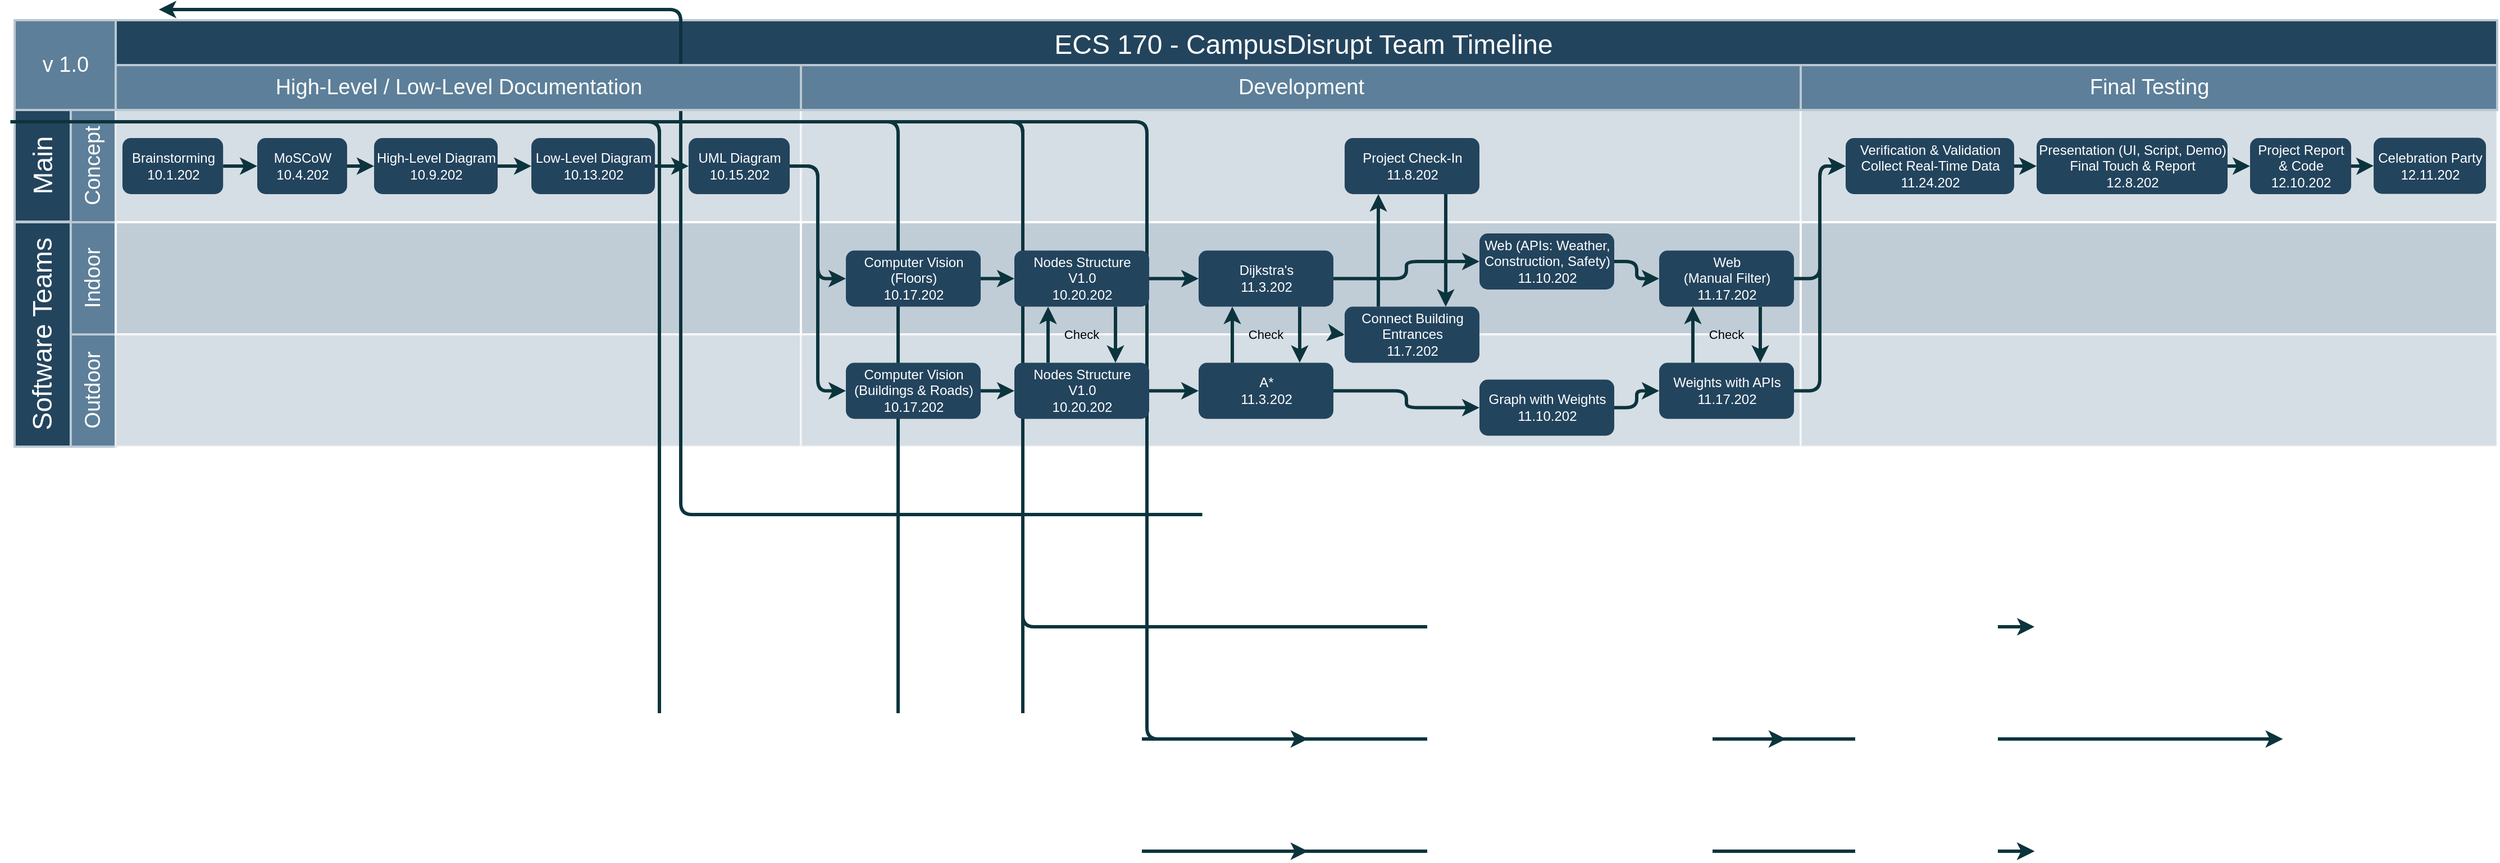 <mxfile version="24.7.17">
  <diagram id="6a731a19-8d31-9384-78a2-239565b7b9f0" name="Page-1">
    <mxGraphModel dx="1250" dy="-156" grid="1" gridSize="10" guides="1" tooltips="1" connect="1" arrows="1" fold="1" page="1" pageScale="1" pageWidth="1169" pageHeight="827" background="none" math="0" shadow="0">
      <root>
        <mxCell id="0" />
        <mxCell id="1" parent="0" />
        <mxCell id="56" value="ECS 170 - CampusDisrupt Team Timeline&lt;br&gt;&lt;div&gt;&lt;br&gt;&lt;/div&gt;" style="strokeColor=#BAC8D3;fillColor=#23445D;fontSize=24;strokeWidth=2;fontFamily=Helvetica;html=1;fontColor=#FFFFFF;fontStyle=0;spacingBottom=8;spacingRight=0;spacingLeft=83;" parent="1" vertex="1">
          <mxGeometry x="10" y="840" width="2210" height="80" as="geometry" />
        </mxCell>
        <mxCell id="57" value="Main" style="strokeColor=#BAC8D3;fillColor=#23445D;fontSize=24;strokeWidth=2;horizontal=0;fontFamily=Helvetica;html=1;fontColor=#FFFFFF;fontStyle=0" parent="1" vertex="1">
          <mxGeometry x="10" y="920" width="50" height="99.5" as="geometry" />
        </mxCell>
        <mxCell id="58" value="Concept" style="strokeColor=#BAC8D3;fillColor=#5d7f99;fontSize=19;strokeWidth=2;horizontal=0;fontFamily=Helvetica;html=1;labelBackgroundColor=none;fontColor=#FFFFFF;" parent="1" vertex="1">
          <mxGeometry x="60" y="920" width="40" height="100" as="geometry" />
        </mxCell>
        <mxCell id="59" value="v 1.0" style="strokeColor=#BAC8D3;fillColor=#5d7f99;fontSize=19;strokeWidth=2;fontFamily=Helvetica;html=1;labelBackgroundColor=none;fontColor=#FFFFFF;" parent="1" vertex="1">
          <mxGeometry x="10" y="840" width="90" height="80" as="geometry" />
        </mxCell>
        <mxCell id="62" value="Outdoor" style="strokeColor=#BAC8D3;fillColor=#5d7f99;fontSize=19;strokeWidth=2;horizontal=0;fontFamily=Helvetica;html=1;labelBackgroundColor=none;fontColor=#FFFFFF;" parent="1" vertex="1">
          <mxGeometry x="60" y="1120" width="40" height="100" as="geometry" />
        </mxCell>
        <mxCell id="63" value="Indoor" style="strokeColor=#BAC8D3;fillColor=#5d7f99;fontSize=19;strokeWidth=2;horizontal=0;fontFamily=Helvetica;html=1;labelBackgroundColor=none;fontColor=#FFFFFF;" parent="1" vertex="1">
          <mxGeometry x="60" y="1020" width="40" height="100" as="geometry" />
        </mxCell>
        <mxCell id="64" value="Software Teams" style="strokeColor=#BAC8D3;fillColor=#23445D;fontSize=24;strokeWidth=2;horizontal=0;fontFamily=Helvetica;html=1;fontColor=#FFFFFF;fontStyle=0" parent="1" vertex="1">
          <mxGeometry x="10" y="1020" width="50" height="200" as="geometry" />
        </mxCell>
        <mxCell id="68" value="" style="strokeColor=#FFFFFF;fillColor=#BAC8D3;fontSize=18;strokeWidth=2;fontFamily=Helvetica;html=1;opacity=60;" parent="1" vertex="1">
          <mxGeometry x="100" y="920" width="610" height="100" as="geometry" />
        </mxCell>
        <mxCell id="69" value="" style="strokeColor=#FFFFFF;fillColor=#BAC8D3;fontSize=18;strokeWidth=2;fontFamily=Helvetica;html=1;opacity=90;" parent="1" vertex="1">
          <mxGeometry x="100" y="1020" width="610" height="100" as="geometry" />
        </mxCell>
        <mxCell id="70" value="" style="strokeColor=#FFFFFF;fillColor=#BAC8D3;fontSize=18;strokeWidth=2;fontFamily=Helvetica;html=1;opacity=60;" parent="1" vertex="1">
          <mxGeometry x="100" y="1120" width="610" height="100" as="geometry" />
        </mxCell>
        <mxCell id="75" value="" style="strokeColor=#FFFFFF;fillColor=#BAC8D3;fontSize=18;strokeWidth=2;fontFamily=Helvetica;html=1;opacity=60;" parent="1" vertex="1">
          <mxGeometry x="710" y="920" width="890" height="100" as="geometry" />
        </mxCell>
        <mxCell id="76" value="" style="strokeColor=#FFFFFF;fillColor=#BAC8D3;fontSize=18;strokeWidth=2;fontFamily=Helvetica;html=1;opacity=90;" parent="1" vertex="1">
          <mxGeometry x="710" y="1020" width="890" height="100" as="geometry" />
        </mxCell>
        <mxCell id="77" value="" style="strokeColor=#FFFFFF;fillColor=#BAC8D3;fontSize=18;strokeWidth=2;fontFamily=Helvetica;html=1;opacity=60;" parent="1" vertex="1">
          <mxGeometry x="710" y="1120" width="890" height="100" as="geometry" />
        </mxCell>
        <mxCell id="82" value="" style="strokeColor=#FFFFFF;fillColor=#BAC8D3;fontSize=18;strokeWidth=2;fontFamily=Helvetica;html=1;opacity=60;" parent="1" vertex="1">
          <mxGeometry x="1600" y="920" width="620" height="100" as="geometry" />
        </mxCell>
        <mxCell id="83" value="" style="strokeColor=#FFFFFF;fillColor=#BAC8D3;fontSize=18;strokeWidth=2;fontFamily=Helvetica;html=1;opacity=90;" parent="1" vertex="1">
          <mxGeometry x="1600" y="1020" width="620" height="100" as="geometry" />
        </mxCell>
        <mxCell id="84" value="" style="strokeColor=#FFFFFF;fillColor=#BAC8D3;fontSize=18;strokeWidth=2;fontFamily=Helvetica;html=1;opacity=60;" parent="1" vertex="1">
          <mxGeometry x="1600" y="1120" width="620" height="100" as="geometry" />
        </mxCell>
        <mxCell id="90" value="&lt;font color=&quot;#ffffff&quot;&gt;Brainstorming&lt;/font&gt;&lt;div&gt;&lt;font color=&quot;#ffffff&quot;&gt;10.1.202&lt;/font&gt;&lt;/div&gt;" style="rounded=1;fillColor=#23445D;strokeColor=none;strokeWidth=2;fontFamily=Helvetica;html=1;gradientColor=none;" parent="1" vertex="1">
          <mxGeometry x="106" y="945" width="89.61" height="50" as="geometry" />
        </mxCell>
        <mxCell id="121" value="" style="edgeStyle=elbowEdgeStyle;elbow=horizontal;strokeWidth=3;strokeColor=#0C343D;fontFamily=Helvetica;html=1;" parent="1" target="100" edge="1">
          <mxGeometry x="6.449" y="830.5" width="131.973" height="100" as="geometry">
            <mxPoint x="1067.259" y="1280.5" as="sourcePoint" />
            <mxPoint x="138.422" y="830.5" as="targetPoint" />
          </mxGeometry>
        </mxCell>
        <mxCell id="124" value="" style="edgeStyle=elbowEdgeStyle;elbow=horizontal;strokeWidth=3;strokeColor=#0C343D;fontFamily=Helvetica;html=1;" parent="1" source="102" edge="1">
          <mxGeometry x="6.449" y="830.5" width="131.973" height="100" as="geometry">
            <mxPoint x="6.449" y="930.5" as="sourcePoint" />
            <mxPoint x="1161.415" y="1480.5" as="targetPoint" />
          </mxGeometry>
        </mxCell>
        <mxCell id="125" value="" style="edgeStyle=elbowEdgeStyle;elbow=horizontal;strokeWidth=3;strokeColor=#0C343D;fontFamily=Helvetica;html=1;" parent="1" source="102" edge="1">
          <mxGeometry x="6.449" y="830.5" width="131.973" height="100" as="geometry">
            <mxPoint x="6.449" y="930.5" as="sourcePoint" />
            <mxPoint x="1161.415" y="1580.5" as="targetPoint" />
          </mxGeometry>
        </mxCell>
        <mxCell id="126" value="" style="edgeStyle=elbowEdgeStyle;elbow=horizontal;strokeWidth=3;strokeColor=#0C343D;fontFamily=Helvetica;html=1;" parent="1" source="101" edge="1">
          <mxGeometry x="6.449" y="830.5" width="131.973" height="100" as="geometry">
            <mxPoint x="6.449" y="930.5" as="sourcePoint" />
            <mxPoint x="1808.082" y="1580.5" as="targetPoint" />
          </mxGeometry>
        </mxCell>
        <mxCell id="127" value="" style="edgeStyle=elbowEdgeStyle;elbow=horizontal;strokeWidth=3;strokeColor=#0C343D;fontFamily=Helvetica;html=1;" parent="1" source="110" edge="1">
          <mxGeometry x="6.449" y="830.5" width="131.973" height="100" as="geometry">
            <mxPoint x="6.449" y="930.5" as="sourcePoint" />
            <mxPoint x="2029.238" y="1480.5" as="targetPoint" />
          </mxGeometry>
        </mxCell>
        <mxCell id="129" value="" style="edgeStyle=elbowEdgeStyle;elbow=horizontal;strokeWidth=3;strokeColor=#0C343D;fontFamily=Helvetica;html=1;" parent="1" source="109" edge="1">
          <mxGeometry x="6.449" y="830.5" width="131.973" height="100" as="geometry">
            <mxPoint x="6.449" y="930.5" as="sourcePoint" />
            <mxPoint x="1808.082" y="1580.5" as="targetPoint" />
          </mxGeometry>
        </mxCell>
        <mxCell id="131" value="" style="edgeStyle=elbowEdgeStyle;elbow=horizontal;strokeWidth=3;strokeColor=#0C343D;fontFamily=Helvetica;html=1;" parent="1" source="103" edge="1">
          <mxGeometry x="6.449" y="830.5" width="131.973" height="100" as="geometry">
            <mxPoint x="6.449" y="930.5" as="sourcePoint" />
            <mxPoint x="1586.925" y="1480.5" as="targetPoint" />
          </mxGeometry>
        </mxCell>
        <mxCell id="138" value="" style="edgeStyle=elbowEdgeStyle;elbow=horizontal;strokeWidth=3;strokeColor=#0C343D;fontFamily=Helvetica;html=1;" parent="1" source="106" edge="1">
          <mxGeometry x="6.449" y="830.5" width="131.973" height="100" as="geometry">
            <mxPoint x="6.449" y="930.5" as="sourcePoint" />
            <mxPoint x="1808.082" y="1380.5" as="targetPoint" />
          </mxGeometry>
        </mxCell>
        <mxCell id="140" value="" style="group" parent="1" vertex="1" connectable="0">
          <mxGeometry x="100" y="880" width="2120" height="40" as="geometry" />
        </mxCell>
        <mxCell id="141" value="High-Level / Low-Level&amp;nbsp;Documentation" style="strokeColor=#BAC8D3;fillColor=#5d7f99;fontSize=19;strokeWidth=2;fontFamily=Helvetica;html=1;labelBackgroundColor=none;fontColor=#FFFFFF;" parent="140" vertex="1">
          <mxGeometry width="610" height="40" as="geometry" />
        </mxCell>
        <mxCell id="142" value="Development" style="strokeColor=#BAC8D3;fillColor=#5d7f99;fontSize=19;strokeWidth=2;fontFamily=Helvetica;html=1;labelBackgroundColor=none;fontColor=#FFFFFF;" parent="140" vertex="1">
          <mxGeometry x="610" width="890" height="40" as="geometry" />
        </mxCell>
        <mxCell id="143" value="Final Testing" style="strokeColor=#BAC8D3;fillColor=#5d7f99;fontSize=19;strokeWidth=2;fontFamily=Helvetica;html=1;labelBackgroundColor=none;fontColor=#FFFFFF;" parent="140" vertex="1">
          <mxGeometry x="1500" width="620" height="40" as="geometry" />
        </mxCell>
        <mxCell id="4UOkgG1mBy0v_ro0FFSS-144" value="&lt;font color=&quot;#ffffff&quot;&gt;MoSCoW&lt;/font&gt;&lt;div&gt;&lt;font color=&quot;#ffffff&quot;&gt;10.4.202&lt;/font&gt;&lt;/div&gt;" style="rounded=1;fillColor=#23445D;strokeColor=none;strokeWidth=2;fontFamily=Helvetica;html=1;gradientColor=none;" vertex="1" parent="1">
          <mxGeometry x="226" y="945" width="80" height="50" as="geometry" />
        </mxCell>
        <mxCell id="4UOkgG1mBy0v_ro0FFSS-145" value="&lt;font color=&quot;#ffffff&quot;&gt;High-Level Diagram&lt;/font&gt;&lt;br&gt;&lt;div&gt;&lt;font color=&quot;#ffffff&quot;&gt;10.9.202&lt;/font&gt;&lt;/div&gt;" style="rounded=1;fillColor=#23445D;strokeColor=none;strokeWidth=2;fontFamily=Helvetica;html=1;gradientColor=none;" vertex="1" parent="1">
          <mxGeometry x="330" y="945" width="110" height="50" as="geometry" />
        </mxCell>
        <mxCell id="4UOkgG1mBy0v_ro0FFSS-146" value="&lt;font color=&quot;#ffffff&quot;&gt;Low-Level Diagram&lt;/font&gt;&lt;br&gt;&lt;div&gt;&lt;font color=&quot;#ffffff&quot;&gt;10.13.202&lt;/font&gt;&lt;/div&gt;" style="rounded=1;fillColor=#23445D;strokeColor=none;strokeWidth=2;fontFamily=Helvetica;html=1;gradientColor=none;" vertex="1" parent="1">
          <mxGeometry x="470" y="945" width="110" height="50" as="geometry" />
        </mxCell>
        <mxCell id="4UOkgG1mBy0v_ro0FFSS-147" value="&lt;font color=&quot;#ffffff&quot;&gt;UML Diagram&lt;/font&gt;&lt;br&gt;&lt;div&gt;&lt;font color=&quot;#ffffff&quot;&gt;10.15.202&lt;/font&gt;&lt;/div&gt;" style="rounded=1;fillColor=#23445D;strokeColor=none;strokeWidth=2;fontFamily=Helvetica;html=1;gradientColor=none;" vertex="1" parent="1">
          <mxGeometry x="610" y="945" width="90" height="50" as="geometry" />
        </mxCell>
        <mxCell id="4UOkgG1mBy0v_ro0FFSS-148" value="" style="edgeStyle=elbowEdgeStyle;elbow=horizontal;strokeWidth=3;strokeColor=#0C343D;fontFamily=Helvetica;html=1;exitX=1;exitY=0.5;exitDx=0;exitDy=0;entryX=0;entryY=0.5;entryDx=0;entryDy=0;" edge="1" parent="1" source="90" target="4UOkgG1mBy0v_ro0FFSS-144">
          <mxGeometry x="6.449" y="830.5" width="131.973" height="100" as="geometry">
            <mxPoint x="471" y="1380.5" as="sourcePoint" />
            <mxPoint x="582" y="1280.5" as="targetPoint" />
          </mxGeometry>
        </mxCell>
        <mxCell id="4UOkgG1mBy0v_ro0FFSS-149" value="" style="edgeStyle=elbowEdgeStyle;elbow=horizontal;strokeWidth=3;strokeColor=#0C343D;fontFamily=Helvetica;html=1;exitX=1;exitY=0.5;exitDx=0;exitDy=0;entryX=0;entryY=0.5;entryDx=0;entryDy=0;" edge="1" parent="1" source="4UOkgG1mBy0v_ro0FFSS-144" target="4UOkgG1mBy0v_ro0FFSS-145">
          <mxGeometry x="6.449" y="830.5" width="131.973" height="100" as="geometry">
            <mxPoint x="206" y="980.5" as="sourcePoint" />
            <mxPoint x="236" y="980.5" as="targetPoint" />
          </mxGeometry>
        </mxCell>
        <mxCell id="4UOkgG1mBy0v_ro0FFSS-151" value="" style="edgeStyle=elbowEdgeStyle;elbow=horizontal;strokeWidth=3;strokeColor=#0C343D;fontFamily=Helvetica;html=1;exitX=1;exitY=0.5;exitDx=0;exitDy=0;entryX=0;entryY=0.5;entryDx=0;entryDy=0;" edge="1" parent="1" source="4UOkgG1mBy0v_ro0FFSS-145" target="4UOkgG1mBy0v_ro0FFSS-146">
          <mxGeometry x="6.449" y="830.5" width="131.973" height="100" as="geometry">
            <mxPoint x="316" y="980.5" as="sourcePoint" />
            <mxPoint x="353" y="980.5" as="targetPoint" />
          </mxGeometry>
        </mxCell>
        <mxCell id="4UOkgG1mBy0v_ro0FFSS-152" value="" style="edgeStyle=elbowEdgeStyle;elbow=horizontal;strokeWidth=3;strokeColor=#0C343D;fontFamily=Helvetica;html=1;exitX=1;exitY=0.5;exitDx=0;exitDy=0;entryX=0;entryY=0.5;entryDx=0;entryDy=0;" edge="1" parent="1" source="4UOkgG1mBy0v_ro0FFSS-146" target="4UOkgG1mBy0v_ro0FFSS-147">
          <mxGeometry x="6.449" y="830.5" width="131.973" height="100" as="geometry">
            <mxPoint x="463" y="980.5" as="sourcePoint" />
            <mxPoint x="506" y="980.5" as="targetPoint" />
          </mxGeometry>
        </mxCell>
        <mxCell id="4UOkgG1mBy0v_ro0FFSS-153" value="&lt;font color=&quot;#ffffff&quot;&gt;Computer Vision&lt;/font&gt;&lt;div&gt;&lt;font color=&quot;#ffffff&quot;&gt;(Floors)&lt;/font&gt;&lt;/div&gt;&lt;div&gt;&lt;span style=&quot;color: rgb(255, 255, 255); background-color: initial;&quot;&gt;10.17.202&lt;/span&gt;&lt;/div&gt;" style="rounded=1;fillColor=#23445D;strokeColor=none;strokeWidth=2;fontFamily=Helvetica;html=1;gradientColor=none;" vertex="1" parent="1">
          <mxGeometry x="750" y="1045.25" width="120" height="50" as="geometry" />
        </mxCell>
        <mxCell id="4UOkgG1mBy0v_ro0FFSS-154" value="&lt;font color=&quot;#ffffff&quot;&gt;Computer Vision&lt;/font&gt;&lt;div&gt;&lt;font color=&quot;#ffffff&quot;&gt;(&lt;/font&gt;&lt;span style=&quot;background-color: initial;&quot;&gt;&lt;font color=&quot;#ffffff&quot;&gt;Buildings &amp;amp; Roads&lt;/font&gt;&lt;/span&gt;&lt;span style=&quot;color: rgb(255, 255, 255); background-color: initial;&quot;&gt;)&lt;/span&gt;&lt;/div&gt;&lt;div&gt;&lt;span style=&quot;color: rgb(255, 255, 255); background-color: initial;&quot;&gt;10.17.202&lt;/span&gt;&lt;/div&gt;" style="rounded=1;fillColor=#23445D;strokeColor=none;strokeWidth=2;fontFamily=Helvetica;html=1;gradientColor=none;" vertex="1" parent="1">
          <mxGeometry x="750" y="1145.25" width="120" height="50" as="geometry" />
        </mxCell>
        <mxCell id="4UOkgG1mBy0v_ro0FFSS-155" value="&lt;font color=&quot;#ffffff&quot;&gt;Nodes Structure&lt;/font&gt;&lt;div&gt;&lt;font color=&quot;#ffffff&quot;&gt;V1.0&lt;/font&gt;&lt;div&gt;&lt;span style=&quot;color: rgb(255, 255, 255); background-color: initial;&quot;&gt;10.20.202&lt;/span&gt;&lt;/div&gt;&lt;/div&gt;" style="rounded=1;fillColor=#23445D;strokeColor=none;strokeWidth=2;fontFamily=Helvetica;html=1;gradientColor=none;" vertex="1" parent="1">
          <mxGeometry x="900" y="1045.25" width="120" height="50" as="geometry" />
        </mxCell>
        <mxCell id="4UOkgG1mBy0v_ro0FFSS-156" value="&lt;font color=&quot;#ffffff&quot;&gt;Nodes Structure&lt;/font&gt;&lt;div&gt;&lt;font color=&quot;#ffffff&quot;&gt;V1.0&lt;/font&gt;&lt;div&gt;&lt;span style=&quot;color: rgb(255, 255, 255); background-color: initial;&quot;&gt;10.20.202&lt;/span&gt;&lt;/div&gt;&lt;/div&gt;" style="rounded=1;fillColor=#23445D;strokeColor=none;strokeWidth=2;fontFamily=Helvetica;html=1;gradientColor=none;" vertex="1" parent="1">
          <mxGeometry x="900" y="1145.25" width="120" height="50" as="geometry" />
        </mxCell>
        <mxCell id="4UOkgG1mBy0v_ro0FFSS-157" value="" style="edgeStyle=elbowEdgeStyle;elbow=horizontal;strokeWidth=3;strokeColor=#0C343D;fontFamily=Helvetica;html=1;exitX=1;exitY=0.5;exitDx=0;exitDy=0;entryX=0;entryY=0.5;entryDx=0;entryDy=0;" edge="1" parent="1" source="4UOkgG1mBy0v_ro0FFSS-147" target="4UOkgG1mBy0v_ro0FFSS-153">
          <mxGeometry x="6.449" y="830.5" width="131.973" height="100" as="geometry">
            <mxPoint x="616" y="980.5" as="sourcePoint" />
            <mxPoint x="656" y="980.5" as="targetPoint" />
          </mxGeometry>
        </mxCell>
        <mxCell id="4UOkgG1mBy0v_ro0FFSS-158" value="" style="edgeStyle=elbowEdgeStyle;elbow=horizontal;strokeWidth=3;strokeColor=#0C343D;fontFamily=Helvetica;html=1;exitX=1;exitY=0.5;exitDx=0;exitDy=0;entryX=0;entryY=0.5;entryDx=0;entryDy=0;" edge="1" parent="1" source="4UOkgG1mBy0v_ro0FFSS-147" target="4UOkgG1mBy0v_ro0FFSS-154">
          <mxGeometry x="6.449" y="830.5" width="131.973" height="100" as="geometry">
            <mxPoint x="626" y="990.5" as="sourcePoint" />
            <mxPoint x="666" y="990.5" as="targetPoint" />
          </mxGeometry>
        </mxCell>
        <mxCell id="4UOkgG1mBy0v_ro0FFSS-159" value="" style="edgeStyle=elbowEdgeStyle;elbow=horizontal;strokeWidth=3;strokeColor=#0C343D;fontFamily=Helvetica;html=1;exitX=1;exitY=0.5;exitDx=0;exitDy=0;entryX=0;entryY=0.5;entryDx=0;entryDy=0;" edge="1" parent="1" source="4UOkgG1mBy0v_ro0FFSS-153" target="4UOkgG1mBy0v_ro0FFSS-155">
          <mxGeometry x="6.449" y="830.5" width="131.973" height="100" as="geometry">
            <mxPoint x="580" y="980.75" as="sourcePoint" />
            <mxPoint x="620" y="980.75" as="targetPoint" />
          </mxGeometry>
        </mxCell>
        <mxCell id="4UOkgG1mBy0v_ro0FFSS-160" value="" style="edgeStyle=elbowEdgeStyle;elbow=horizontal;strokeWidth=3;strokeColor=#0C343D;fontFamily=Helvetica;html=1;exitX=1;exitY=0.5;exitDx=0;exitDy=0;entryX=0;entryY=0.5;entryDx=0;entryDy=0;" edge="1" parent="1" source="4UOkgG1mBy0v_ro0FFSS-154" target="4UOkgG1mBy0v_ro0FFSS-156">
          <mxGeometry x="6.449" y="830.5" width="131.973" height="100" as="geometry">
            <mxPoint x="580" y="980.75" as="sourcePoint" />
            <mxPoint x="620" y="980.75" as="targetPoint" />
          </mxGeometry>
        </mxCell>
        <mxCell id="4UOkgG1mBy0v_ro0FFSS-161" value="" style="edgeStyle=elbowEdgeStyle;elbow=horizontal;strokeWidth=3;strokeColor=#0C343D;fontFamily=Helvetica;html=1;exitX=0.25;exitY=0;exitDx=0;exitDy=0;entryX=0.25;entryY=1;entryDx=0;entryDy=0;" edge="1" parent="1" source="4UOkgG1mBy0v_ro0FFSS-156" target="4UOkgG1mBy0v_ro0FFSS-155">
          <mxGeometry x="6.449" y="830.5" width="131.973" height="100" as="geometry">
            <mxPoint x="427" y="980.25" as="sourcePoint" />
            <mxPoint x="470" y="980.25" as="targetPoint" />
          </mxGeometry>
        </mxCell>
        <mxCell id="4UOkgG1mBy0v_ro0FFSS-162" value="" style="edgeStyle=elbowEdgeStyle;elbow=horizontal;strokeWidth=3;strokeColor=#0C343D;fontFamily=Helvetica;html=1;exitX=0.75;exitY=1;exitDx=0;exitDy=0;entryX=0.75;entryY=0;entryDx=0;entryDy=0;" edge="1" parent="1" source="4UOkgG1mBy0v_ro0FFSS-155" target="4UOkgG1mBy0v_ro0FFSS-156">
          <mxGeometry x="6.449" y="830.5" width="131.973" height="100" as="geometry">
            <mxPoint x="940" y="1155.25" as="sourcePoint" />
            <mxPoint x="940" y="1105.25" as="targetPoint" />
          </mxGeometry>
        </mxCell>
        <mxCell id="4UOkgG1mBy0v_ro0FFSS-164" value="&lt;span style=&quot;font-size: 11px; text-wrap: nowrap;&quot;&gt;Check&lt;/span&gt;" style="text;html=1;align=center;verticalAlign=middle;whiteSpace=wrap;rounded=0;labelBackgroundColor=none;" vertex="1" parent="1">
          <mxGeometry x="930" y="1105.25" width="60" height="30" as="geometry" />
        </mxCell>
        <mxCell id="4UOkgG1mBy0v_ro0FFSS-165" value="&lt;font color=&quot;#ffffff&quot;&gt;Dijkstra&#39;s&lt;/font&gt;&lt;br&gt;&lt;div&gt;&lt;span style=&quot;color: rgb(255, 255, 255); background-color: initial;&quot;&gt;11.3.202&lt;/span&gt;&lt;/div&gt;" style="rounded=1;fillColor=#23445D;strokeColor=none;strokeWidth=2;fontFamily=Helvetica;html=1;gradientColor=none;" vertex="1" parent="1">
          <mxGeometry x="1064" y="1045.25" width="120" height="50" as="geometry" />
        </mxCell>
        <mxCell id="4UOkgG1mBy0v_ro0FFSS-166" value="&lt;font color=&quot;#ffffff&quot;&gt;A*&lt;/font&gt;&lt;br&gt;&lt;div&gt;&lt;span style=&quot;color: rgb(255, 255, 255); background-color: initial;&quot;&gt;11.3.202&lt;/span&gt;&lt;/div&gt;" style="rounded=1;fillColor=#23445D;strokeColor=none;strokeWidth=2;fontFamily=Helvetica;html=1;gradientColor=none;" vertex="1" parent="1">
          <mxGeometry x="1064" y="1145.25" width="120" height="50" as="geometry" />
        </mxCell>
        <mxCell id="4UOkgG1mBy0v_ro0FFSS-167" value="&lt;span style=&quot;font-size: 11px; text-wrap: nowrap;&quot;&gt;Check&lt;/span&gt;" style="text;html=1;align=center;verticalAlign=middle;whiteSpace=wrap;rounded=0;labelBackgroundColor=none;" vertex="1" parent="1">
          <mxGeometry x="1094" y="1105.25" width="60" height="30" as="geometry" />
        </mxCell>
        <mxCell id="4UOkgG1mBy0v_ro0FFSS-168" value="" style="edgeStyle=elbowEdgeStyle;elbow=horizontal;strokeWidth=3;strokeColor=#0C343D;fontFamily=Helvetica;html=1;exitX=1;exitY=0.5;exitDx=0;exitDy=0;entryX=0;entryY=0.5;entryDx=0;entryDy=0;" edge="1" parent="1" source="4UOkgG1mBy0v_ro0FFSS-155" target="4UOkgG1mBy0v_ro0FFSS-165">
          <mxGeometry x="6.449" y="830.5" width="131.973" height="100" as="geometry">
            <mxPoint x="880" y="1080.25" as="sourcePoint" />
            <mxPoint x="910" y="1080.25" as="targetPoint" />
          </mxGeometry>
        </mxCell>
        <mxCell id="4UOkgG1mBy0v_ro0FFSS-169" value="" style="edgeStyle=elbowEdgeStyle;elbow=horizontal;strokeWidth=3;strokeColor=#0C343D;fontFamily=Helvetica;html=1;exitX=1;exitY=0.5;exitDx=0;exitDy=0;entryX=0;entryY=0.5;entryDx=0;entryDy=0;" edge="1" parent="1" source="4UOkgG1mBy0v_ro0FFSS-156" target="4UOkgG1mBy0v_ro0FFSS-166">
          <mxGeometry x="6.449" y="830.5" width="131.973" height="100" as="geometry">
            <mxPoint x="1030" y="1080.25" as="sourcePoint" />
            <mxPoint x="1074" y="1080.25" as="targetPoint" />
          </mxGeometry>
        </mxCell>
        <mxCell id="4UOkgG1mBy0v_ro0FFSS-170" value="" style="edgeStyle=elbowEdgeStyle;elbow=horizontal;strokeWidth=3;strokeColor=#0C343D;fontFamily=Helvetica;html=1;exitX=0.25;exitY=0;exitDx=0;exitDy=0;entryX=0.25;entryY=1;entryDx=0;entryDy=0;" edge="1" parent="1" source="4UOkgG1mBy0v_ro0FFSS-166" target="4UOkgG1mBy0v_ro0FFSS-165">
          <mxGeometry x="6.449" y="830.5" width="131.973" height="100" as="geometry">
            <mxPoint x="1030" y="1180.25" as="sourcePoint" />
            <mxPoint x="1074" y="1180.25" as="targetPoint" />
          </mxGeometry>
        </mxCell>
        <mxCell id="4UOkgG1mBy0v_ro0FFSS-171" value="" style="edgeStyle=elbowEdgeStyle;elbow=horizontal;strokeWidth=3;strokeColor=#0C343D;fontFamily=Helvetica;html=1;exitX=0.75;exitY=1;exitDx=0;exitDy=0;entryX=0.75;entryY=0;entryDx=0;entryDy=0;" edge="1" parent="1" source="4UOkgG1mBy0v_ro0FFSS-165" target="4UOkgG1mBy0v_ro0FFSS-166">
          <mxGeometry x="6.449" y="830.5" width="131.973" height="100" as="geometry">
            <mxPoint x="1104" y="1155.25" as="sourcePoint" />
            <mxPoint x="1104" y="1105.25" as="targetPoint" />
          </mxGeometry>
        </mxCell>
        <mxCell id="4UOkgG1mBy0v_ro0FFSS-172" value="&lt;font color=&quot;#ffffff&quot;&gt;Web&amp;nbsp;&lt;/font&gt;&lt;span style=&quot;color: rgb(255, 255, 255); background-color: initial;&quot;&gt;(APIs: Weather,&lt;/span&gt;&lt;div&gt;&lt;span style=&quot;color: rgb(255, 255, 255); background-color: initial;&quot;&gt;Construction,&amp;nbsp;&lt;/span&gt;&lt;span style=&quot;background-color: initial; color: rgb(255, 255, 255);&quot;&gt;Safety)&lt;/span&gt;&lt;div&gt;&lt;div&gt;&lt;div&gt;&lt;span style=&quot;color: rgb(255, 255, 255); background-color: initial;&quot;&gt;11.10.202&lt;/span&gt;&lt;/div&gt;&lt;/div&gt;&lt;/div&gt;&lt;/div&gt;" style="rounded=1;fillColor=#23445D;strokeColor=none;strokeWidth=2;fontFamily=Helvetica;html=1;gradientColor=none;" vertex="1" parent="1">
          <mxGeometry x="1314" y="1030" width="120" height="50" as="geometry" />
        </mxCell>
        <mxCell id="4UOkgG1mBy0v_ro0FFSS-173" value="&lt;font color=&quot;#ffffff&quot;&gt;Graph with Weights&lt;/font&gt;&lt;br&gt;&lt;div&gt;&lt;span style=&quot;color: rgb(255, 255, 255); background-color: initial;&quot;&gt;11.10.202&lt;/span&gt;&lt;/div&gt;" style="rounded=1;fillColor=#23445D;strokeColor=none;strokeWidth=2;fontFamily=Helvetica;html=1;gradientColor=none;" vertex="1" parent="1">
          <mxGeometry x="1314" y="1160.25" width="120" height="50" as="geometry" />
        </mxCell>
        <mxCell id="4UOkgG1mBy0v_ro0FFSS-175" value="" style="edgeStyle=elbowEdgeStyle;elbow=horizontal;strokeWidth=3;strokeColor=#0C343D;fontFamily=Helvetica;html=1;exitX=1;exitY=0.5;exitDx=0;exitDy=0;entryX=0;entryY=0.5;entryDx=0;entryDy=0;" edge="1" parent="1" source="4UOkgG1mBy0v_ro0FFSS-165" target="4UOkgG1mBy0v_ro0FFSS-172">
          <mxGeometry x="6.449" y="830.5" width="131.973" height="100" as="geometry">
            <mxPoint x="1030" y="1080.25" as="sourcePoint" />
            <mxPoint x="1074" y="1080.25" as="targetPoint" />
          </mxGeometry>
        </mxCell>
        <mxCell id="4UOkgG1mBy0v_ro0FFSS-176" value="" style="edgeStyle=elbowEdgeStyle;elbow=horizontal;strokeWidth=3;strokeColor=#0C343D;fontFamily=Helvetica;html=1;exitX=1;exitY=0.5;exitDx=0;exitDy=0;entryX=0;entryY=0.5;entryDx=0;entryDy=0;" edge="1" parent="1" source="4UOkgG1mBy0v_ro0FFSS-166" target="4UOkgG1mBy0v_ro0FFSS-173">
          <mxGeometry x="6.449" y="830.5" width="131.973" height="100" as="geometry">
            <mxPoint x="1194" y="1080.25" as="sourcePoint" />
            <mxPoint x="1234" y="1080.25" as="targetPoint" />
          </mxGeometry>
        </mxCell>
        <mxCell id="4UOkgG1mBy0v_ro0FFSS-177" value="&lt;font color=&quot;#ffffff&quot;&gt;Connect Building&lt;/font&gt;&lt;div&gt;&lt;font color=&quot;#ffffff&quot;&gt;Entrances&lt;/font&gt;&lt;br&gt;&lt;div&gt;&lt;span style=&quot;color: rgb(255, 255, 255); background-color: initial;&quot;&gt;11.7.202&lt;/span&gt;&lt;/div&gt;&lt;/div&gt;" style="rounded=1;fillColor=#23445D;strokeColor=none;strokeWidth=2;fontFamily=Helvetica;html=1;gradientColor=none;" vertex="1" parent="1">
          <mxGeometry x="1194" y="1095.25" width="120" height="50" as="geometry" />
        </mxCell>
        <mxCell id="4UOkgG1mBy0v_ro0FFSS-178" value="" style="edgeStyle=elbowEdgeStyle;elbow=horizontal;strokeWidth=3;strokeColor=#0C343D;fontFamily=Helvetica;html=1;entryX=0;entryY=0.5;entryDx=0;entryDy=0;" edge="1" parent="1" target="4UOkgG1mBy0v_ro0FFSS-177">
          <mxGeometry x="6.449" y="830.5" width="131.973" height="100" as="geometry">
            <mxPoint x="1190" y="1120" as="sourcePoint" />
            <mxPoint x="1200" y="1155" as="targetPoint" />
          </mxGeometry>
        </mxCell>
        <mxCell id="4UOkgG1mBy0v_ro0FFSS-180" value="&lt;font color=&quot;#ffffff&quot;&gt;Web&lt;/font&gt;&lt;div&gt;&lt;font color=&quot;#ffffff&quot;&gt;(Manual Filter)&lt;/font&gt;&lt;br&gt;&lt;div&gt;&lt;span style=&quot;color: rgb(255, 255, 255); background-color: initial;&quot;&gt;11.17.202&lt;/span&gt;&lt;/div&gt;&lt;/div&gt;" style="rounded=1;fillColor=#23445D;strokeColor=none;strokeWidth=2;fontFamily=Helvetica;html=1;gradientColor=none;" vertex="1" parent="1">
          <mxGeometry x="1474" y="1045.25" width="120" height="50" as="geometry" />
        </mxCell>
        <mxCell id="4UOkgG1mBy0v_ro0FFSS-181" value="&lt;span style=&quot;color: rgb(255, 255, 255);&quot;&gt;Weights with APIs&lt;/span&gt;&lt;br&gt;&lt;div&gt;&lt;span style=&quot;color: rgb(255, 255, 255); background-color: initial;&quot;&gt;11.17.202&lt;/span&gt;&lt;/div&gt;" style="rounded=1;fillColor=#23445D;strokeColor=none;strokeWidth=2;fontFamily=Helvetica;html=1;gradientColor=none;" vertex="1" parent="1">
          <mxGeometry x="1474" y="1145.25" width="120" height="50" as="geometry" />
        </mxCell>
        <mxCell id="4UOkgG1mBy0v_ro0FFSS-182" value="&lt;span style=&quot;font-size: 11px; text-wrap: nowrap;&quot;&gt;Check&lt;/span&gt;" style="text;html=1;align=center;verticalAlign=middle;whiteSpace=wrap;rounded=0;labelBackgroundColor=none;" vertex="1" parent="1">
          <mxGeometry x="1504" y="1105.25" width="60" height="30" as="geometry" />
        </mxCell>
        <mxCell id="4UOkgG1mBy0v_ro0FFSS-183" value="" style="edgeStyle=elbowEdgeStyle;elbow=horizontal;strokeWidth=3;strokeColor=#0C343D;fontFamily=Helvetica;html=1;exitX=0.25;exitY=0;exitDx=0;exitDy=0;entryX=0.25;entryY=1;entryDx=0;entryDy=0;" edge="1" parent="1" source="4UOkgG1mBy0v_ro0FFSS-181" target="4UOkgG1mBy0v_ro0FFSS-180">
          <mxGeometry x="6.449" y="830.5" width="131.973" height="100" as="geometry">
            <mxPoint x="1440" y="1180.25" as="sourcePoint" />
            <mxPoint x="1484" y="1180.25" as="targetPoint" />
          </mxGeometry>
        </mxCell>
        <mxCell id="4UOkgG1mBy0v_ro0FFSS-184" value="" style="edgeStyle=elbowEdgeStyle;elbow=horizontal;strokeWidth=3;strokeColor=#0C343D;fontFamily=Helvetica;html=1;exitX=0.75;exitY=1;exitDx=0;exitDy=0;entryX=0.75;entryY=0;entryDx=0;entryDy=0;" edge="1" parent="1" source="4UOkgG1mBy0v_ro0FFSS-180" target="4UOkgG1mBy0v_ro0FFSS-181">
          <mxGeometry x="6.449" y="830.5" width="131.973" height="100" as="geometry">
            <mxPoint x="1514" y="1155.25" as="sourcePoint" />
            <mxPoint x="1514" y="1105.25" as="targetPoint" />
          </mxGeometry>
        </mxCell>
        <mxCell id="4UOkgG1mBy0v_ro0FFSS-185" value="" style="edgeStyle=elbowEdgeStyle;elbow=horizontal;strokeWidth=3;strokeColor=#0C343D;fontFamily=Helvetica;html=1;exitX=1;exitY=0.5;exitDx=0;exitDy=0;entryX=0;entryY=0.5;entryDx=0;entryDy=0;" edge="1" parent="1" source="4UOkgG1mBy0v_ro0FFSS-172" target="4UOkgG1mBy0v_ro0FFSS-180">
          <mxGeometry x="6.449" y="830.5" width="131.973" height="100" as="geometry">
            <mxPoint x="1030" y="1080.25" as="sourcePoint" />
            <mxPoint x="1074" y="1080.25" as="targetPoint" />
          </mxGeometry>
        </mxCell>
        <mxCell id="4UOkgG1mBy0v_ro0FFSS-186" value="" style="edgeStyle=elbowEdgeStyle;elbow=horizontal;strokeWidth=3;strokeColor=#0C343D;fontFamily=Helvetica;html=1;exitX=1;exitY=0.5;exitDx=0;exitDy=0;entryX=0;entryY=0.5;entryDx=0;entryDy=0;" edge="1" parent="1" source="4UOkgG1mBy0v_ro0FFSS-173" target="4UOkgG1mBy0v_ro0FFSS-181">
          <mxGeometry x="6.449" y="830.5" width="131.973" height="100" as="geometry">
            <mxPoint x="1464" y="1065.25" as="sourcePoint" />
            <mxPoint x="1484" y="1080.25" as="targetPoint" />
          </mxGeometry>
        </mxCell>
        <mxCell id="4UOkgG1mBy0v_ro0FFSS-187" value="&lt;font color=&quot;#ffffff&quot;&gt;Verification &amp;amp; Validation&lt;/font&gt;&lt;div&gt;&lt;font color=&quot;#ffffff&quot;&gt;Collect Real-Time Data&lt;br&gt;&lt;/font&gt;&lt;div&gt;&lt;span style=&quot;color: rgb(255, 255, 255); background-color: initial;&quot;&gt;11.24.202&lt;/span&gt;&lt;/div&gt;&lt;/div&gt;" style="rounded=1;fillColor=#23445D;strokeColor=none;strokeWidth=2;fontFamily=Helvetica;html=1;gradientColor=none;" vertex="1" parent="1">
          <mxGeometry x="1640" y="945" width="150" height="50" as="geometry" />
        </mxCell>
        <mxCell id="4UOkgG1mBy0v_ro0FFSS-188" value="" style="edgeStyle=elbowEdgeStyle;elbow=horizontal;strokeWidth=3;strokeColor=#0C343D;fontFamily=Helvetica;html=1;exitX=1;exitY=0.5;exitDx=0;exitDy=0;entryX=0;entryY=0.5;entryDx=0;entryDy=0;" edge="1" parent="1" source="4UOkgG1mBy0v_ro0FFSS-180" target="4UOkgG1mBy0v_ro0FFSS-187">
          <mxGeometry x="6.449" y="830.5" width="131.973" height="100" as="geometry">
            <mxPoint x="1480" y="1195" as="sourcePoint" />
            <mxPoint x="1520" y="1180" as="targetPoint" />
          </mxGeometry>
        </mxCell>
        <mxCell id="4UOkgG1mBy0v_ro0FFSS-189" value="" style="edgeStyle=elbowEdgeStyle;elbow=horizontal;strokeWidth=3;strokeColor=#0C343D;fontFamily=Helvetica;html=1;exitX=1;exitY=0.5;exitDx=0;exitDy=0;entryX=0;entryY=0.5;entryDx=0;entryDy=0;" edge="1" parent="1" source="4UOkgG1mBy0v_ro0FFSS-181" target="4UOkgG1mBy0v_ro0FFSS-187">
          <mxGeometry x="6.449" y="830.5" width="131.973" height="100" as="geometry">
            <mxPoint x="1640" y="1080" as="sourcePoint" />
            <mxPoint x="1670" y="980" as="targetPoint" />
          </mxGeometry>
        </mxCell>
        <mxCell id="4UOkgG1mBy0v_ro0FFSS-191" value="&lt;font color=&quot;#ffffff&quot;&gt;Project Check-In&lt;/font&gt;&lt;br&gt;&lt;div&gt;&lt;div&gt;&lt;span style=&quot;color: rgb(255, 255, 255); background-color: initial;&quot;&gt;11.8.202&lt;/span&gt;&lt;/div&gt;&lt;/div&gt;" style="rounded=1;fillColor=#23445D;strokeColor=none;strokeWidth=2;fontFamily=Helvetica;html=1;gradientColor=none;" vertex="1" parent="1">
          <mxGeometry x="1194" y="945" width="120" height="50" as="geometry" />
        </mxCell>
        <mxCell id="4UOkgG1mBy0v_ro0FFSS-192" value="" style="edgeStyle=elbowEdgeStyle;elbow=horizontal;strokeWidth=3;strokeColor=#0C343D;fontFamily=Helvetica;html=1;exitX=0.25;exitY=0;exitDx=0;exitDy=0;entryX=0.25;entryY=1;entryDx=0;entryDy=0;" edge="1" parent="1" source="4UOkgG1mBy0v_ro0FFSS-177" target="4UOkgG1mBy0v_ro0FFSS-191">
          <mxGeometry x="6.449" y="830.5" width="131.973" height="100" as="geometry">
            <mxPoint x="880" y="1180.25" as="sourcePoint" />
            <mxPoint x="910" y="1180.25" as="targetPoint" />
          </mxGeometry>
        </mxCell>
        <mxCell id="4UOkgG1mBy0v_ro0FFSS-193" value="" style="edgeStyle=elbowEdgeStyle;elbow=horizontal;strokeWidth=3;strokeColor=#0C343D;fontFamily=Helvetica;html=1;exitX=0.75;exitY=1;exitDx=0;exitDy=0;entryX=0.75;entryY=0;entryDx=0;entryDy=0;" edge="1" parent="1" source="4UOkgG1mBy0v_ro0FFSS-191" target="4UOkgG1mBy0v_ro0FFSS-177">
          <mxGeometry x="6.449" y="830.5" width="131.973" height="100" as="geometry">
            <mxPoint x="1234" y="1105.25" as="sourcePoint" />
            <mxPoint x="1234" y="1005.25" as="targetPoint" />
          </mxGeometry>
        </mxCell>
        <mxCell id="4UOkgG1mBy0v_ro0FFSS-194" value="&lt;div&gt;&lt;font color=&quot;#ffffff&quot;&gt;&lt;div&gt;Presentation (UI, Script, Demo)&lt;/div&gt;&lt;div&gt;Final Touch &amp;amp; Report&lt;/div&gt;&lt;/font&gt;&lt;div&gt;&lt;span style=&quot;color: rgb(255, 255, 255); background-color: initial;&quot;&gt;12.8.202&lt;/span&gt;&lt;/div&gt;&lt;/div&gt;" style="rounded=1;fillColor=#23445D;strokeColor=none;strokeWidth=2;fontFamily=Helvetica;html=1;gradientColor=none;" vertex="1" parent="1">
          <mxGeometry x="1810" y="945" width="170" height="50" as="geometry" />
        </mxCell>
        <mxCell id="4UOkgG1mBy0v_ro0FFSS-195" value="&lt;font color=&quot;#ffffff&quot;&gt;Project Report&lt;/font&gt;&lt;div&gt;&lt;font color=&quot;#ffffff&quot;&gt;&amp;amp; Code&lt;/font&gt;&lt;br&gt;&lt;div&gt;&lt;font color=&quot;#ffffff&quot;&gt;12.10.202&lt;/font&gt;&lt;/div&gt;&lt;/div&gt;" style="rounded=1;fillColor=#23445D;strokeColor=none;strokeWidth=2;fontFamily=Helvetica;html=1;gradientColor=none;" vertex="1" parent="1">
          <mxGeometry x="2000" y="945" width="90" height="50" as="geometry" />
        </mxCell>
        <mxCell id="4UOkgG1mBy0v_ro0FFSS-196" value="&lt;div&gt;&lt;font color=&quot;#ffffff&quot;&gt;Celebration Party&lt;/font&gt;&lt;br&gt;&lt;div&gt;&lt;span style=&quot;color: rgb(255, 255, 255); background-color: initial;&quot;&gt;12.11.202&lt;/span&gt;&lt;/div&gt;&lt;/div&gt;" style="rounded=1;fillColor=#23445D;strokeColor=none;strokeWidth=2;fontFamily=Helvetica;html=1;gradientColor=none;" vertex="1" parent="1">
          <mxGeometry x="2110" y="944.75" width="100" height="50" as="geometry" />
        </mxCell>
        <mxCell id="4UOkgG1mBy0v_ro0FFSS-197" value="" style="edgeStyle=elbowEdgeStyle;elbow=horizontal;strokeWidth=3;strokeColor=#0C343D;fontFamily=Helvetica;html=1;entryX=0;entryY=0.5;entryDx=0;entryDy=0;exitX=1;exitY=0.5;exitDx=0;exitDy=0;" edge="1" parent="1" source="4UOkgG1mBy0v_ro0FFSS-187" target="4UOkgG1mBy0v_ro0FFSS-194">
          <mxGeometry x="6.449" y="830.5" width="131.973" height="100" as="geometry">
            <mxPoint x="1444" y="1065" as="sourcePoint" />
            <mxPoint x="1484" y="1080" as="targetPoint" />
          </mxGeometry>
        </mxCell>
        <mxCell id="4UOkgG1mBy0v_ro0FFSS-198" value="" style="edgeStyle=elbowEdgeStyle;elbow=horizontal;strokeWidth=3;strokeColor=#0C343D;fontFamily=Helvetica;html=1;entryX=0;entryY=0.5;entryDx=0;entryDy=0;exitX=1;exitY=0.5;exitDx=0;exitDy=0;" edge="1" parent="1" source="4UOkgG1mBy0v_ro0FFSS-194" target="4UOkgG1mBy0v_ro0FFSS-195">
          <mxGeometry x="6.449" y="830.5" width="131.973" height="100" as="geometry">
            <mxPoint x="1800" y="980" as="sourcePoint" />
            <mxPoint x="1820" y="980" as="targetPoint" />
          </mxGeometry>
        </mxCell>
        <mxCell id="4UOkgG1mBy0v_ro0FFSS-199" value="" style="edgeStyle=elbowEdgeStyle;elbow=horizontal;strokeWidth=3;strokeColor=#0C343D;fontFamily=Helvetica;html=1;entryX=0;entryY=0.5;entryDx=0;entryDy=0;exitX=1;exitY=0.5;exitDx=0;exitDy=0;" edge="1" parent="1" source="4UOkgG1mBy0v_ro0FFSS-195" target="4UOkgG1mBy0v_ro0FFSS-196">
          <mxGeometry x="6.449" y="830.5" width="131.973" height="100" as="geometry">
            <mxPoint x="1990" y="980" as="sourcePoint" />
            <mxPoint x="2010" y="980" as="targetPoint" />
          </mxGeometry>
        </mxCell>
      </root>
    </mxGraphModel>
  </diagram>
</mxfile>
